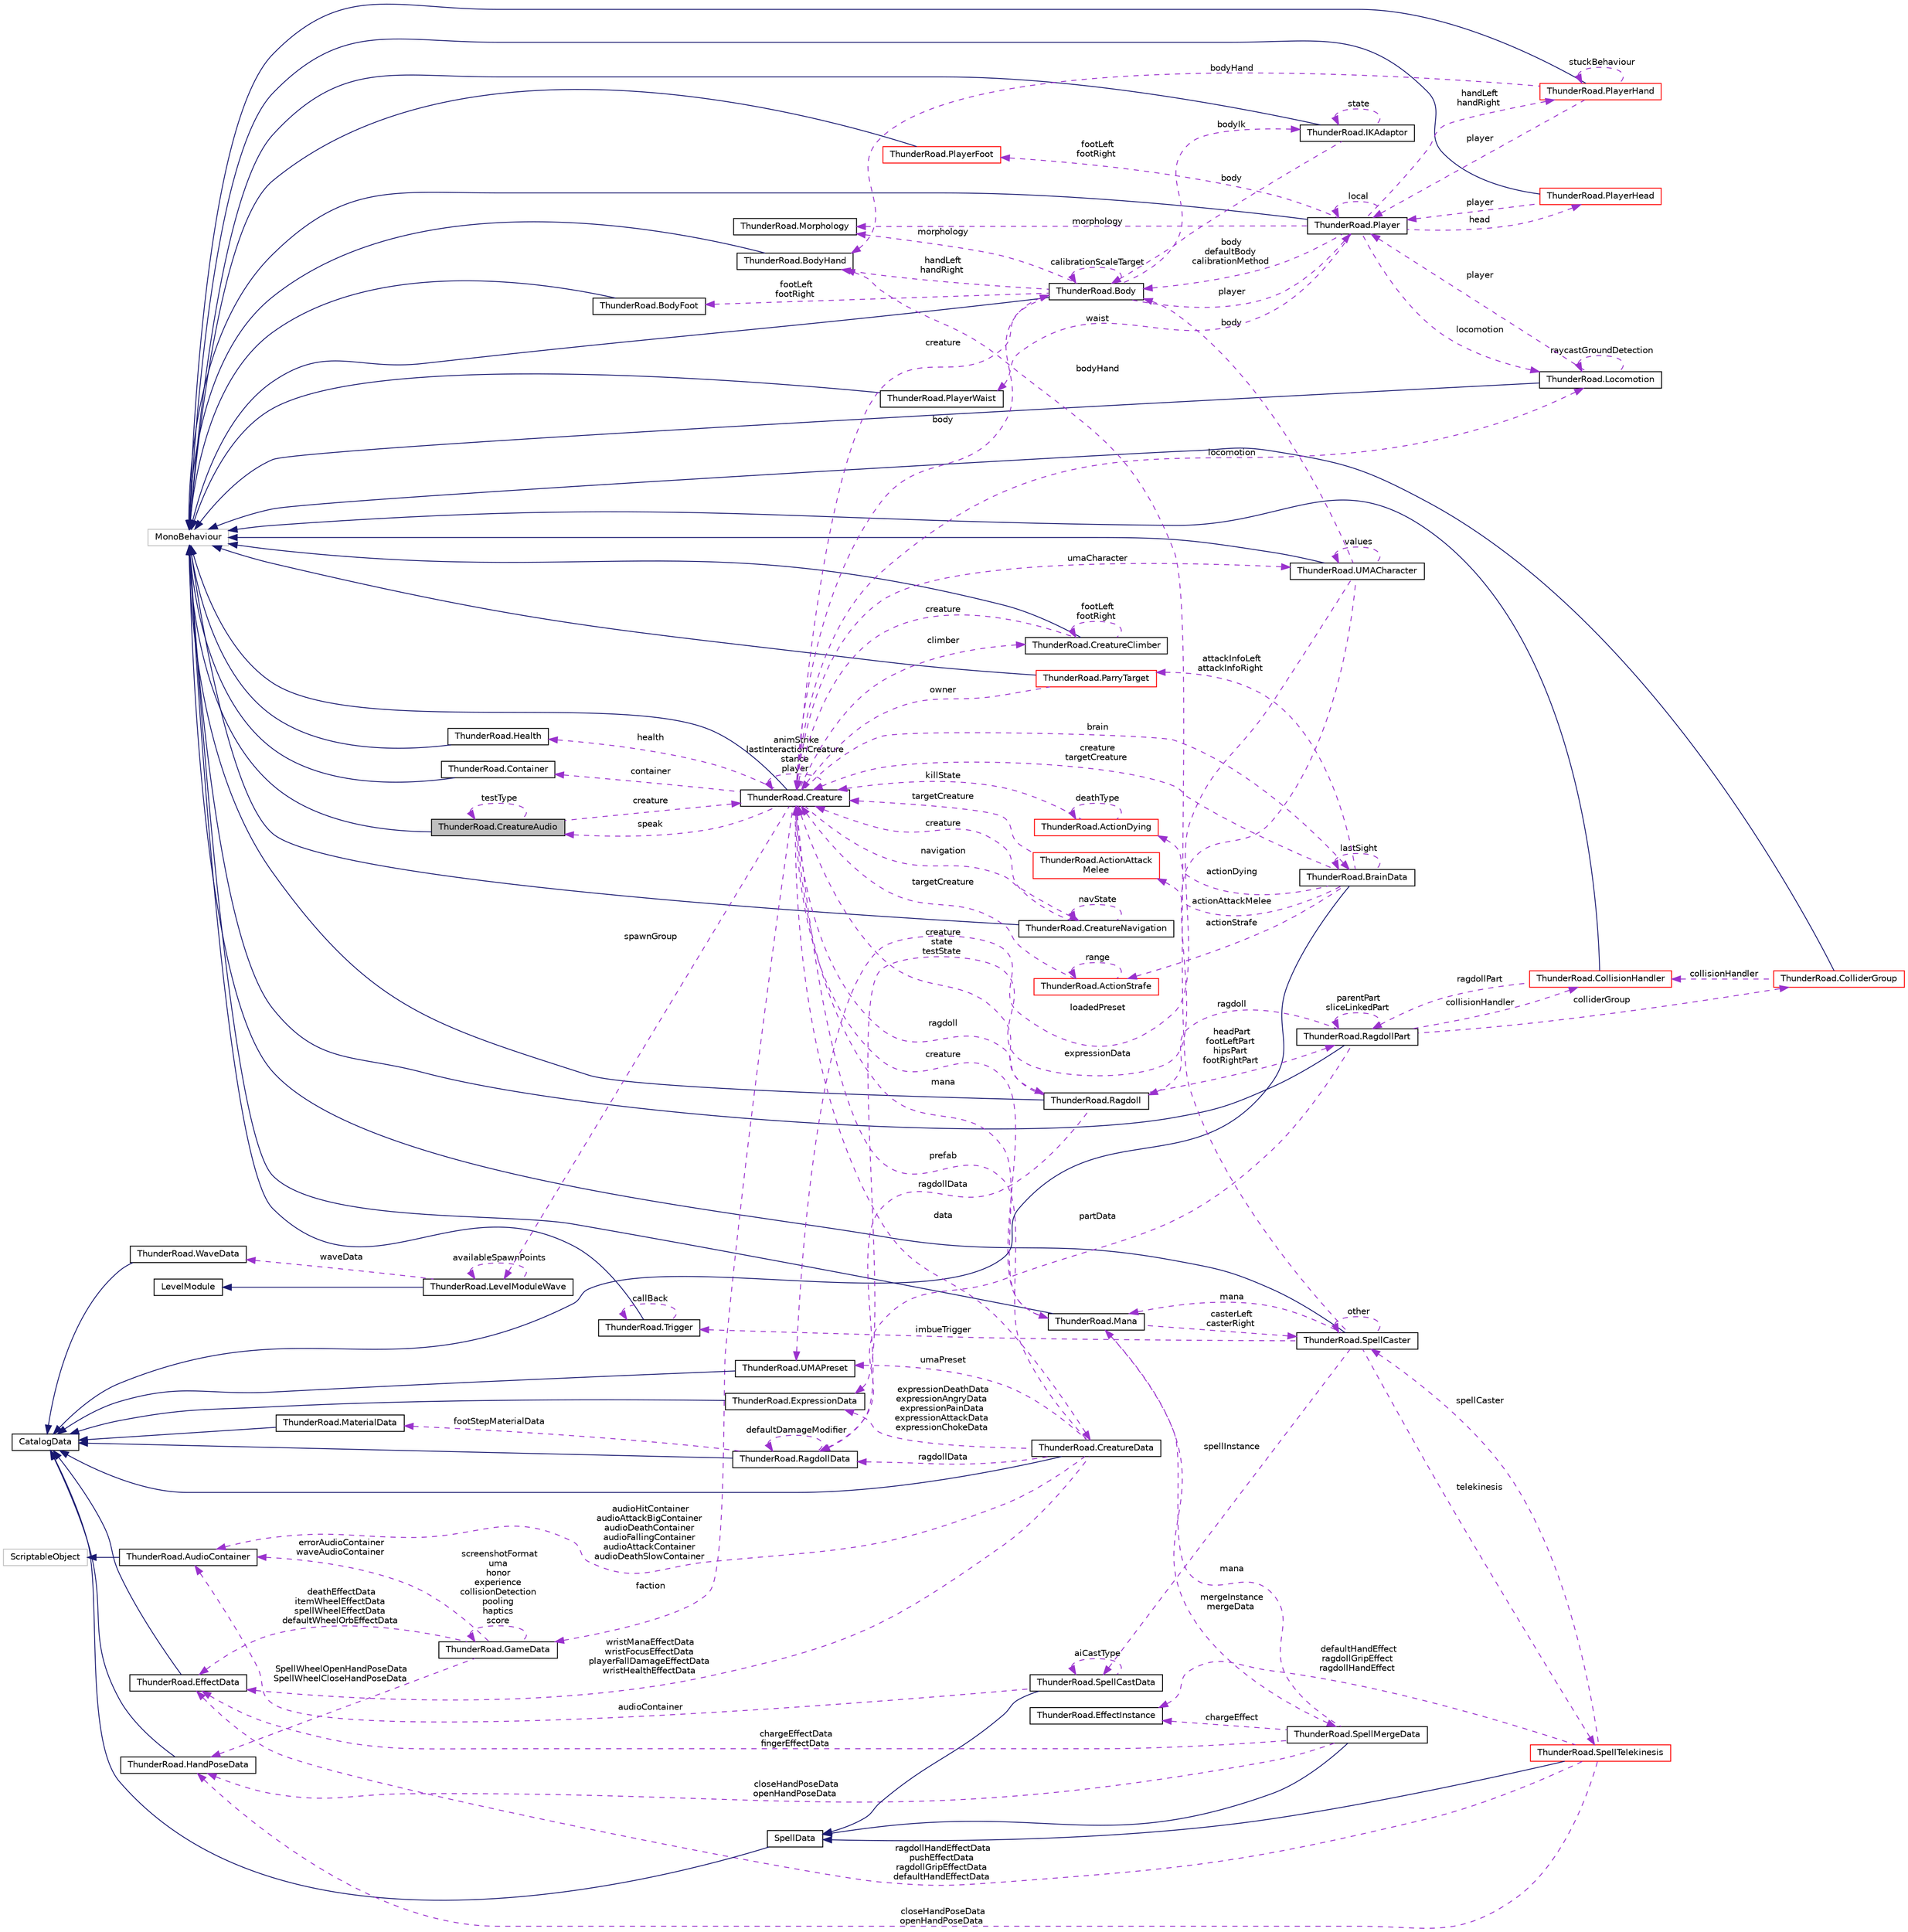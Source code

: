 digraph "ThunderRoad.CreatureAudio"
{
 // LATEX_PDF_SIZE
  edge [fontname="Helvetica",fontsize="10",labelfontname="Helvetica",labelfontsize="10"];
  node [fontname="Helvetica",fontsize="10",shape=record];
  rankdir="LR";
  Node1 [label="ThunderRoad.CreatureAudio",height=0.2,width=0.4,color="black", fillcolor="grey75", style="filled", fontcolor="black",tooltip="Class CreatureAudio. Implements the UnityEngine.MonoBehaviour"];
  Node2 -> Node1 [dir="back",color="midnightblue",fontsize="10",style="solid",fontname="Helvetica"];
  Node2 [label="MonoBehaviour",height=0.2,width=0.4,color="grey75", fillcolor="white", style="filled",tooltip=" "];
  Node1 -> Node1 [dir="back",color="darkorchid3",fontsize="10",style="dashed",label=" testType" ,fontname="Helvetica"];
  Node3 -> Node1 [dir="back",color="darkorchid3",fontsize="10",style="dashed",label=" creature" ,fontname="Helvetica"];
  Node3 [label="ThunderRoad.Creature",height=0.2,width=0.4,color="black", fillcolor="white", style="filled",URL="$class_thunder_road_1_1_creature.html",tooltip="Class Creature. Implements the UnityEngine.MonoBehaviour"];
  Node2 -> Node3 [dir="back",color="midnightblue",fontsize="10",style="solid",fontname="Helvetica"];
  Node4 -> Node3 [dir="back",color="darkorchid3",fontsize="10",style="dashed",label=" climber" ,fontname="Helvetica"];
  Node4 [label="ThunderRoad.CreatureClimber",height=0.2,width=0.4,color="black", fillcolor="white", style="filled",URL="$class_thunder_road_1_1_creature_climber.html",tooltip="Class CreatureClimber. Implements the UnityEngine.MonoBehaviour"];
  Node2 -> Node4 [dir="back",color="midnightblue",fontsize="10",style="solid",fontname="Helvetica"];
  Node4 -> Node4 [dir="back",color="darkorchid3",fontsize="10",style="dashed",label=" footLeft\nfootRight" ,fontname="Helvetica"];
  Node3 -> Node4 [dir="back",color="darkorchid3",fontsize="10",style="dashed",label=" creature" ,fontname="Helvetica"];
  Node5 -> Node3 [dir="back",color="darkorchid3",fontsize="10",style="dashed",label=" health" ,fontname="Helvetica"];
  Node5 [label="ThunderRoad.Health",height=0.2,width=0.4,color="black", fillcolor="white", style="filled",URL="$class_thunder_road_1_1_health.html",tooltip="Class Health. Implements the UnityEngine.MonoBehaviour"];
  Node2 -> Node5 [dir="back",color="midnightblue",fontsize="10",style="solid",fontname="Helvetica"];
  Node6 -> Node3 [dir="back",color="darkorchid3",fontsize="10",style="dashed",label=" faction" ,fontname="Helvetica"];
  Node6 [label="ThunderRoad.GameData",height=0.2,width=0.4,color="black", fillcolor="white", style="filled",URL="$class_thunder_road_1_1_game_data.html",tooltip="Class GameData."];
  Node6 -> Node6 [dir="back",color="darkorchid3",fontsize="10",style="dashed",label=" screenshotFormat\numa\nhonor\nexperience\ncollisionDetection\npooling\nhaptics\nscore" ,fontname="Helvetica"];
  Node7 -> Node6 [dir="back",color="darkorchid3",fontsize="10",style="dashed",label=" deathEffectData\nitemWheelEffectData\nspellWheelEffectData\ndefaultWheelOrbEffectData" ,fontname="Helvetica"];
  Node7 [label="ThunderRoad.EffectData",height=0.2,width=0.4,color="black", fillcolor="white", style="filled",URL="$class_thunder_road_1_1_effect_data.html",tooltip="Class EffectData. Implements the ThunderRoad.CatalogData"];
  Node8 -> Node7 [dir="back",color="midnightblue",fontsize="10",style="solid",fontname="Helvetica"];
  Node8 [label="CatalogData",height=0.2,width=0.4,color="black", fillcolor="white", style="filled",URL="$class_thunder_road_1_1_catalog_data.html",tooltip="Class CatalogData."];
  Node9 -> Node6 [dir="back",color="darkorchid3",fontsize="10",style="dashed",label=" SpellWheelOpenHandPoseData\nSpellWheelCloseHandPoseData" ,fontname="Helvetica"];
  Node9 [label="ThunderRoad.HandPoseData",height=0.2,width=0.4,color="black", fillcolor="white", style="filled",URL="$class_thunder_road_1_1_hand_pose_data.html",tooltip="Class HandPoseData. Implements the ThunderRoad.CatalogData"];
  Node8 -> Node9 [dir="back",color="midnightblue",fontsize="10",style="solid",fontname="Helvetica"];
  Node10 -> Node6 [dir="back",color="darkorchid3",fontsize="10",style="dashed",label=" errorAudioContainer\nwaveAudioContainer" ,fontname="Helvetica"];
  Node10 [label="ThunderRoad.AudioContainer",height=0.2,width=0.4,color="black", fillcolor="white", style="filled",URL="$class_thunder_road_1_1_audio_container.html",tooltip="Class AudioContainer. Implements the UnityEngine.ScriptableObject"];
  Node11 -> Node10 [dir="back",color="midnightblue",fontsize="10",style="solid",fontname="Helvetica"];
  Node11 [label="ScriptableObject",height=0.2,width=0.4,color="grey75", fillcolor="white", style="filled",tooltip=" "];
  Node12 -> Node3 [dir="back",color="darkorchid3",fontsize="10",style="dashed",label=" spawnGroup" ,fontname="Helvetica"];
  Node12 [label="ThunderRoad.LevelModuleWave",height=0.2,width=0.4,color="black", fillcolor="white", style="filled",URL="$class_thunder_road_1_1_level_module_wave.html",tooltip="Class LevelModuleWave. Implements the ThunderRoad.LevelModule"];
  Node13 -> Node12 [dir="back",color="midnightblue",fontsize="10",style="solid",fontname="Helvetica"];
  Node13 [label="LevelModule",height=0.2,width=0.4,color="black", fillcolor="white", style="filled",URL="$class_thunder_road_1_1_level_module.html",tooltip="Class LevelModule."];
  Node12 -> Node12 [dir="back",color="darkorchid3",fontsize="10",style="dashed",label=" availableSpawnPoints" ,fontname="Helvetica"];
  Node14 -> Node12 [dir="back",color="darkorchid3",fontsize="10",style="dashed",label=" waveData" ,fontname="Helvetica"];
  Node14 [label="ThunderRoad.WaveData",height=0.2,width=0.4,color="black", fillcolor="white", style="filled",URL="$class_thunder_road_1_1_wave_data.html",tooltip="Class WaveData. Implements the ThunderRoad.CatalogData"];
  Node8 -> Node14 [dir="back",color="midnightblue",fontsize="10",style="solid",fontname="Helvetica"];
  Node15 -> Node3 [dir="back",color="darkorchid3",fontsize="10",style="dashed",label=" data" ,fontname="Helvetica"];
  Node15 [label="ThunderRoad.CreatureData",height=0.2,width=0.4,color="black", fillcolor="white", style="filled",URL="$class_thunder_road_1_1_creature_data.html",tooltip="Class CreatureData. Implements the ThunderRoad.CatalogData"];
  Node8 -> Node15 [dir="back",color="midnightblue",fontsize="10",style="solid",fontname="Helvetica"];
  Node16 -> Node15 [dir="back",color="darkorchid3",fontsize="10",style="dashed",label=" ragdollData" ,fontname="Helvetica"];
  Node16 [label="ThunderRoad.RagdollData",height=0.2,width=0.4,color="black", fillcolor="white", style="filled",URL="$class_thunder_road_1_1_ragdoll_data.html",tooltip="Class RagdollData. Implements the ThunderRoad.CatalogData"];
  Node8 -> Node16 [dir="back",color="midnightblue",fontsize="10",style="solid",fontname="Helvetica"];
  Node17 -> Node16 [dir="back",color="darkorchid3",fontsize="10",style="dashed",label=" footStepMaterialData" ,fontname="Helvetica"];
  Node17 [label="ThunderRoad.MaterialData",height=0.2,width=0.4,color="black", fillcolor="white", style="filled",URL="$class_thunder_road_1_1_material_data.html",tooltip="Class MaterialData. Implements the ThunderRoad.CatalogData"];
  Node8 -> Node17 [dir="back",color="midnightblue",fontsize="10",style="solid",fontname="Helvetica"];
  Node16 -> Node16 [dir="back",color="darkorchid3",fontsize="10",style="dashed",label=" defaultDamageModifier" ,fontname="Helvetica"];
  Node7 -> Node15 [dir="back",color="darkorchid3",fontsize="10",style="dashed",label=" wristManaEffectData\nwristFocusEffectData\nplayerFallDamageEffectData\nwristHealthEffectData" ,fontname="Helvetica"];
  Node18 -> Node15 [dir="back",color="darkorchid3",fontsize="10",style="dashed",label=" umaPreset" ,fontname="Helvetica"];
  Node18 [label="ThunderRoad.UMAPreset",height=0.2,width=0.4,color="black", fillcolor="white", style="filled",URL="$class_thunder_road_1_1_u_m_a_preset.html",tooltip="Class UMAPreset. Implements the ThunderRoad.CatalogData"];
  Node8 -> Node18 [dir="back",color="midnightblue",fontsize="10",style="solid",fontname="Helvetica"];
  Node10 -> Node15 [dir="back",color="darkorchid3",fontsize="10",style="dashed",label=" audioHitContainer\naudioAttackBigContainer\naudioDeathContainer\naudioFallingContainer\naudioAttackContainer\naudioDeathSlowContainer" ,fontname="Helvetica"];
  Node19 -> Node15 [dir="back",color="darkorchid3",fontsize="10",style="dashed",label=" expressionDeathData\nexpressionAngryData\nexpressionPainData\nexpressionAttackData\nexpressionChokeData" ,fontname="Helvetica"];
  Node19 [label="ThunderRoad.ExpressionData",height=0.2,width=0.4,color="black", fillcolor="white", style="filled",URL="$class_thunder_road_1_1_expression_data.html",tooltip="Class ExpressionData. Implements the ThunderRoad.CatalogData"];
  Node8 -> Node19 [dir="back",color="midnightblue",fontsize="10",style="solid",fontname="Helvetica"];
  Node3 -> Node15 [dir="back",color="darkorchid3",fontsize="10",style="dashed",label=" prefab" ,fontname="Helvetica"];
  Node20 -> Node3 [dir="back",color="darkorchid3",fontsize="10",style="dashed",label=" locomotion" ,fontname="Helvetica"];
  Node20 [label="ThunderRoad.Locomotion",height=0.2,width=0.4,color="black", fillcolor="white", style="filled",URL="$class_thunder_road_1_1_locomotion.html",tooltip="Class Locomotion. Implements the UnityEngine.MonoBehaviour"];
  Node2 -> Node20 [dir="back",color="midnightblue",fontsize="10",style="solid",fontname="Helvetica"];
  Node21 -> Node20 [dir="back",color="darkorchid3",fontsize="10",style="dashed",label=" player" ,fontname="Helvetica"];
  Node21 [label="ThunderRoad.Player",height=0.2,width=0.4,color="black", fillcolor="white", style="filled",URL="$class_thunder_road_1_1_player.html",tooltip="Class Player. Implements the UnityEngine.MonoBehaviour"];
  Node2 -> Node21 [dir="back",color="midnightblue",fontsize="10",style="solid",fontname="Helvetica"];
  Node22 -> Node21 [dir="back",color="darkorchid3",fontsize="10",style="dashed",label=" footLeft\nfootRight" ,fontname="Helvetica"];
  Node22 [label="ThunderRoad.PlayerFoot",height=0.2,width=0.4,color="red", fillcolor="white", style="filled",URL="$class_thunder_road_1_1_player_foot.html",tooltip="Class PlayerFoot. Implements the UnityEngine.MonoBehaviour"];
  Node2 -> Node22 [dir="back",color="midnightblue",fontsize="10",style="solid",fontname="Helvetica"];
  Node21 -> Node21 [dir="back",color="darkorchid3",fontsize="10",style="dashed",label=" local" ,fontname="Helvetica"];
  Node76 -> Node21 [dir="back",color="darkorchid3",fontsize="10",style="dashed",label=" morphology" ,fontname="Helvetica"];
  Node76 [label="ThunderRoad.Morphology",height=0.2,width=0.4,color="black", fillcolor="white", style="filled",URL="$class_thunder_road_1_1_morphology.html",tooltip="Class Morphology."];
  Node20 -> Node21 [dir="back",color="darkorchid3",fontsize="10",style="dashed",label=" locomotion" ,fontname="Helvetica"];
  Node77 -> Node21 [dir="back",color="darkorchid3",fontsize="10",style="dashed",label=" head" ,fontname="Helvetica"];
  Node77 [label="ThunderRoad.PlayerHead",height=0.2,width=0.4,color="red", fillcolor="white", style="filled",URL="$class_thunder_road_1_1_player_head.html",tooltip="Class PlayerHead. Implements the UnityEngine.MonoBehaviour"];
  Node2 -> Node77 [dir="back",color="midnightblue",fontsize="10",style="solid",fontname="Helvetica"];
  Node21 -> Node77 [dir="back",color="darkorchid3",fontsize="10",style="dashed",label=" player" ,fontname="Helvetica"];
  Node78 -> Node21 [dir="back",color="darkorchid3",fontsize="10",style="dashed",label=" body\ndefaultBody\ncalibrationMethod" ,fontname="Helvetica"];
  Node78 [label="ThunderRoad.Body",height=0.2,width=0.4,color="black", fillcolor="white", style="filled",URL="$class_thunder_road_1_1_body.html",tooltip="Class Body. Implements the UnityEngine.MonoBehaviour"];
  Node2 -> Node78 [dir="back",color="midnightblue",fontsize="10",style="solid",fontname="Helvetica"];
  Node21 -> Node78 [dir="back",color="darkorchid3",fontsize="10",style="dashed",label=" player" ,fontname="Helvetica"];
  Node76 -> Node78 [dir="back",color="darkorchid3",fontsize="10",style="dashed",label=" morphology" ,fontname="Helvetica"];
  Node79 -> Node78 [dir="back",color="darkorchid3",fontsize="10",style="dashed",label=" bodyIk" ,fontname="Helvetica"];
  Node79 [label="ThunderRoad.IKAdaptor",height=0.2,width=0.4,color="black", fillcolor="white", style="filled",URL="$class_thunder_road_1_1_i_k_adaptor.html",tooltip="Class IKAdaptor. Implements the UnityEngine.MonoBehaviour"];
  Node2 -> Node79 [dir="back",color="midnightblue",fontsize="10",style="solid",fontname="Helvetica"];
  Node79 -> Node79 [dir="back",color="darkorchid3",fontsize="10",style="dashed",label=" state" ,fontname="Helvetica"];
  Node78 -> Node79 [dir="back",color="darkorchid3",fontsize="10",style="dashed",label=" body" ,fontname="Helvetica"];
  Node78 -> Node78 [dir="back",color="darkorchid3",fontsize="10",style="dashed",label=" calibrationScaleTarget" ,fontname="Helvetica"];
  Node3 -> Node78 [dir="back",color="darkorchid3",fontsize="10",style="dashed",label=" creature" ,fontname="Helvetica"];
  Node45 -> Node78 [dir="back",color="darkorchid3",fontsize="10",style="dashed",label=" handLeft\nhandRight" ,fontname="Helvetica"];
  Node45 [label="ThunderRoad.BodyHand",height=0.2,width=0.4,color="black", fillcolor="white", style="filled",URL="$class_thunder_road_1_1_body_hand.html",tooltip="Class BodyHand. Implements the UnityEngine.MonoBehaviour"];
  Node2 -> Node45 [dir="back",color="midnightblue",fontsize="10",style="solid",fontname="Helvetica"];
  Node80 -> Node78 [dir="back",color="darkorchid3",fontsize="10",style="dashed",label=" footLeft\nfootRight" ,fontname="Helvetica"];
  Node80 [label="ThunderRoad.BodyFoot",height=0.2,width=0.4,color="black", fillcolor="white", style="filled",URL="$class_thunder_road_1_1_body_foot.html",tooltip="Class BodyFoot. Implements the UnityEngine.MonoBehaviour"];
  Node2 -> Node80 [dir="back",color="midnightblue",fontsize="10",style="solid",fontname="Helvetica"];
  Node81 -> Node21 [dir="back",color="darkorchid3",fontsize="10",style="dashed",label=" waist" ,fontname="Helvetica"];
  Node81 [label="ThunderRoad.PlayerWaist",height=0.2,width=0.4,color="black", fillcolor="white", style="filled",URL="$class_thunder_road_1_1_player_waist.html",tooltip="Class PlayerWaist. Implements the UnityEngine.MonoBehaviour"];
  Node2 -> Node81 [dir="back",color="midnightblue",fontsize="10",style="solid",fontname="Helvetica"];
  Node70 -> Node21 [dir="back",color="darkorchid3",fontsize="10",style="dashed",label=" handLeft\nhandRight" ,fontname="Helvetica"];
  Node70 [label="ThunderRoad.PlayerHand",height=0.2,width=0.4,color="red", fillcolor="white", style="filled",URL="$class_thunder_road_1_1_player_hand.html",tooltip="Class PlayerHand. Implements the UnityEngine.MonoBehaviour"];
  Node2 -> Node70 [dir="back",color="midnightblue",fontsize="10",style="solid",fontname="Helvetica"];
  Node21 -> Node70 [dir="back",color="darkorchid3",fontsize="10",style="dashed",label=" player" ,fontname="Helvetica"];
  Node45 -> Node70 [dir="back",color="darkorchid3",fontsize="10",style="dashed",label=" bodyHand" ,fontname="Helvetica"];
  Node70 -> Node70 [dir="back",color="darkorchid3",fontsize="10",style="dashed",label=" stuckBehaviour" ,fontname="Helvetica"];
  Node20 -> Node20 [dir="back",color="darkorchid3",fontsize="10",style="dashed",label=" raycastGroundDetection" ,fontname="Helvetica"];
  Node49 -> Node3 [dir="back",color="darkorchid3",fontsize="10",style="dashed",label=" ragdoll" ,fontname="Helvetica"];
  Node49 [label="ThunderRoad.Ragdoll",height=0.2,width=0.4,color="black", fillcolor="white", style="filled",URL="$class_thunder_road_1_1_ragdoll.html",tooltip="Class Ragdoll. Implements the UnityEngine.MonoBehaviour"];
  Node2 -> Node49 [dir="back",color="midnightblue",fontsize="10",style="solid",fontname="Helvetica"];
  Node16 -> Node49 [dir="back",color="darkorchid3",fontsize="10",style="dashed",label=" ragdollData" ,fontname="Helvetica"];
  Node50 -> Node49 [dir="back",color="darkorchid3",fontsize="10",style="dashed",label=" headPart\nfootLeftPart\nhipsPart\nfootRightPart" ,fontname="Helvetica"];
  Node50 [label="ThunderRoad.RagdollPart",height=0.2,width=0.4,color="black", fillcolor="white", style="filled",URL="$class_thunder_road_1_1_ragdoll_part.html",tooltip="Class RagdollPart. Implements the UnityEngine.MonoBehaviour"];
  Node2 -> Node50 [dir="back",color="midnightblue",fontsize="10",style="solid",fontname="Helvetica"];
  Node51 -> Node50 [dir="back",color="darkorchid3",fontsize="10",style="dashed",label=" collisionHandler" ,fontname="Helvetica"];
  Node51 [label="ThunderRoad.CollisionHandler",height=0.2,width=0.4,color="red", fillcolor="white", style="filled",URL="$class_thunder_road_1_1_collision_handler.html",tooltip="Class CollisionHandler. Implements the UnityEngine.MonoBehaviour"];
  Node2 -> Node51 [dir="back",color="midnightblue",fontsize="10",style="solid",fontname="Helvetica"];
  Node50 -> Node51 [dir="back",color="darkorchid3",fontsize="10",style="dashed",label=" ragdollPart" ,fontname="Helvetica"];
  Node16 -> Node50 [dir="back",color="darkorchid3",fontsize="10",style="dashed",label=" partData" ,fontname="Helvetica"];
  Node50 -> Node50 [dir="back",color="darkorchid3",fontsize="10",style="dashed",label=" parentPart\nsliceLinkedPart" ,fontname="Helvetica"];
  Node49 -> Node50 [dir="back",color="darkorchid3",fontsize="10",style="dashed",label=" ragdoll" ,fontname="Helvetica"];
  Node53 -> Node50 [dir="back",color="darkorchid3",fontsize="10",style="dashed",label=" colliderGroup" ,fontname="Helvetica"];
  Node53 [label="ThunderRoad.ColliderGroup",height=0.2,width=0.4,color="red", fillcolor="white", style="filled",URL="$class_thunder_road_1_1_collider_group.html",tooltip="Class ColliderGroup. Implements the UnityEngine.MonoBehaviour"];
  Node2 -> Node53 [dir="back",color="midnightblue",fontsize="10",style="solid",fontname="Helvetica"];
  Node51 -> Node53 [dir="back",color="darkorchid3",fontsize="10",style="dashed",label=" collisionHandler" ,fontname="Helvetica"];
  Node3 -> Node49 [dir="back",color="darkorchid3",fontsize="10",style="dashed",label=" creature\nstate\ntestState" ,fontname="Helvetica"];
  Node78 -> Node3 [dir="back",color="darkorchid3",fontsize="10",style="dashed",label=" body" ,fontname="Helvetica"];
  Node1 -> Node3 [dir="back",color="darkorchid3",fontsize="10",style="dashed",label=" speak" ,fontname="Helvetica"];
  Node3 -> Node3 [dir="back",color="darkorchid3",fontsize="10",style="dashed",label=" animStrike\nlastInteractionCreature\nstance\nplayer" ,fontname="Helvetica"];
  Node42 -> Node3 [dir="back",color="darkorchid3",fontsize="10",style="dashed",label=" mana" ,fontname="Helvetica"];
  Node42 [label="ThunderRoad.Mana",height=0.2,width=0.4,color="black", fillcolor="white", style="filled",URL="$class_thunder_road_1_1_mana.html",tooltip="Class Mana. Implements the UnityEngine.MonoBehaviour"];
  Node2 -> Node42 [dir="back",color="midnightblue",fontsize="10",style="solid",fontname="Helvetica"];
  Node43 -> Node42 [dir="back",color="darkorchid3",fontsize="10",style="dashed",label=" mergeInstance\nmergeData" ,fontname="Helvetica"];
  Node43 [label="ThunderRoad.SpellMergeData",height=0.2,width=0.4,color="black", fillcolor="white", style="filled",URL="$class_thunder_road_1_1_spell_merge_data.html",tooltip="Class SpellMergeData. Implements the ThunderRoad.SpellData"];
  Node39 -> Node43 [dir="back",color="midnightblue",fontsize="10",style="solid",fontname="Helvetica"];
  Node39 [label="SpellData",height=0.2,width=0.4,color="black", fillcolor="white", style="filled",URL="$class_thunder_road_1_1_spell_data.html",tooltip="Class SpellData. Implements the ThunderRoad.CatalogData"];
  Node8 -> Node39 [dir="back",color="midnightblue",fontsize="10",style="solid",fontname="Helvetica"];
  Node7 -> Node43 [dir="back",color="darkorchid3",fontsize="10",style="dashed",label=" chargeEffectData\nfingerEffectData" ,fontname="Helvetica"];
  Node9 -> Node43 [dir="back",color="darkorchid3",fontsize="10",style="dashed",label=" closeHandPoseData\nopenHandPoseData" ,fontname="Helvetica"];
  Node42 -> Node43 [dir="back",color="darkorchid3",fontsize="10",style="dashed",label=" mana" ,fontname="Helvetica"];
  Node40 -> Node43 [dir="back",color="darkorchid3",fontsize="10",style="dashed",label=" chargeEffect" ,fontname="Helvetica"];
  Node40 [label="ThunderRoad.EffectInstance",height=0.2,width=0.4,color="black", fillcolor="white", style="filled",URL="$class_thunder_road_1_1_effect_instance.html",tooltip="Class EffectInstance."];
  Node37 -> Node42 [dir="back",color="darkorchid3",fontsize="10",style="dashed",label=" casterLeft\ncasterRight" ,fontname="Helvetica"];
  Node37 [label="ThunderRoad.SpellCaster",height=0.2,width=0.4,color="black", fillcolor="white", style="filled",URL="$class_thunder_road_1_1_spell_caster.html",tooltip="Class SpellCaster. Implements the UnityEngine.MonoBehaviour"];
  Node2 -> Node37 [dir="back",color="midnightblue",fontsize="10",style="solid",fontname="Helvetica"];
  Node38 -> Node37 [dir="back",color="darkorchid3",fontsize="10",style="dashed",label=" telekinesis" ,fontname="Helvetica"];
  Node38 [label="ThunderRoad.SpellTelekinesis",height=0.2,width=0.4,color="red", fillcolor="white", style="filled",URL="$class_thunder_road_1_1_spell_telekinesis.html",tooltip="Class SpellTelekinesis. Implements the ThunderRoad.SpellData"];
  Node39 -> Node38 [dir="back",color="midnightblue",fontsize="10",style="solid",fontname="Helvetica"];
  Node7 -> Node38 [dir="back",color="darkorchid3",fontsize="10",style="dashed",label=" ragdollHandEffectData\npushEffectData\nragdollGripEffectData\ndefaultHandEffectData" ,fontname="Helvetica"];
  Node9 -> Node38 [dir="back",color="darkorchid3",fontsize="10",style="dashed",label=" closeHandPoseData\nopenHandPoseData" ,fontname="Helvetica"];
  Node37 -> Node38 [dir="back",color="darkorchid3",fontsize="10",style="dashed",label=" spellCaster" ,fontname="Helvetica"];
  Node40 -> Node38 [dir="back",color="darkorchid3",fontsize="10",style="dashed",label=" defaultHandEffect\nragdollGripEffect\nragdollHandEffect" ,fontname="Helvetica"];
  Node37 -> Node37 [dir="back",color="darkorchid3",fontsize="10",style="dashed",label=" other" ,fontname="Helvetica"];
  Node41 -> Node37 [dir="back",color="darkorchid3",fontsize="10",style="dashed",label=" spellInstance" ,fontname="Helvetica"];
  Node41 [label="ThunderRoad.SpellCastData",height=0.2,width=0.4,color="black", fillcolor="white", style="filled",URL="$class_thunder_road_1_1_spell_cast_data.html",tooltip="Class SpellCastData. Implements the ThunderRoad.SpellData"];
  Node39 -> Node41 [dir="back",color="midnightblue",fontsize="10",style="solid",fontname="Helvetica"];
  Node10 -> Node41 [dir="back",color="darkorchid3",fontsize="10",style="dashed",label=" audioContainer" ,fontname="Helvetica"];
  Node41 -> Node41 [dir="back",color="darkorchid3",fontsize="10",style="dashed",label=" aiCastType" ,fontname="Helvetica"];
  Node42 -> Node37 [dir="back",color="darkorchid3",fontsize="10",style="dashed",label=" mana" ,fontname="Helvetica"];
  Node44 -> Node37 [dir="back",color="darkorchid3",fontsize="10",style="dashed",label=" imbueTrigger" ,fontname="Helvetica"];
  Node44 [label="ThunderRoad.Trigger",height=0.2,width=0.4,color="black", fillcolor="white", style="filled",URL="$class_thunder_road_1_1_trigger.html",tooltip="Class Trigger. Implements the UnityEngine.MonoBehaviour"];
  Node2 -> Node44 [dir="back",color="midnightblue",fontsize="10",style="solid",fontname="Helvetica"];
  Node44 -> Node44 [dir="back",color="darkorchid3",fontsize="10",style="dashed",label=" callBack" ,fontname="Helvetica"];
  Node45 -> Node37 [dir="back",color="darkorchid3",fontsize="10",style="dashed",label=" bodyHand" ,fontname="Helvetica"];
  Node3 -> Node42 [dir="back",color="darkorchid3",fontsize="10",style="dashed",label=" creature" ,fontname="Helvetica"];
  Node82 -> Node3 [dir="back",color="darkorchid3",fontsize="10",style="dashed",label=" umaCharacter" ,fontname="Helvetica"];
  Node82 [label="ThunderRoad.UMACharacter",height=0.2,width=0.4,color="black", fillcolor="white", style="filled",URL="$class_thunder_road_1_1_u_m_a_character.html",tooltip="Class UMACharacter. Implements the UnityEngine.MonoBehaviour"];
  Node2 -> Node82 [dir="back",color="midnightblue",fontsize="10",style="solid",fontname="Helvetica"];
  Node18 -> Node82 [dir="back",color="darkorchid3",fontsize="10",style="dashed",label=" loadedPreset" ,fontname="Helvetica"];
  Node78 -> Node82 [dir="back",color="darkorchid3",fontsize="10",style="dashed",label=" body" ,fontname="Helvetica"];
  Node19 -> Node82 [dir="back",color="darkorchid3",fontsize="10",style="dashed",label=" expressionData" ,fontname="Helvetica"];
  Node82 -> Node82 [dir="back",color="darkorchid3",fontsize="10",style="dashed",label=" values" ,fontname="Helvetica"];
  Node83 -> Node3 [dir="back",color="darkorchid3",fontsize="10",style="dashed",label=" container" ,fontname="Helvetica"];
  Node83 [label="ThunderRoad.Container",height=0.2,width=0.4,color="black", fillcolor="white", style="filled",URL="$class_thunder_road_1_1_container.html",tooltip="Class Container. Implements the UnityEngine.MonoBehaviour"];
  Node2 -> Node83 [dir="back",color="midnightblue",fontsize="10",style="solid",fontname="Helvetica"];
  Node84 -> Node3 [dir="back",color="darkorchid3",fontsize="10",style="dashed",label=" brain" ,fontname="Helvetica"];
  Node84 [label="ThunderRoad.BrainData",height=0.2,width=0.4,color="black", fillcolor="white", style="filled",URL="$class_thunder_road_1_1_brain_data.html",tooltip="Class BrainData. Implements the ThunderRoad.CatalogData"];
  Node8 -> Node84 [dir="back",color="midnightblue",fontsize="10",style="solid",fontname="Helvetica"];
  Node85 -> Node84 [dir="back",color="darkorchid3",fontsize="10",style="dashed",label=" actionDying" ,fontname="Helvetica"];
  Node85 [label="ThunderRoad.ActionDying",height=0.2,width=0.4,color="red", fillcolor="white", style="filled",URL="$class_thunder_road_1_1_action_dying.html",tooltip="Class ActionDying. Implements the ThunderRoad.Action"];
  Node85 -> Node85 [dir="back",color="darkorchid3",fontsize="10",style="dashed",label=" deathType" ,fontname="Helvetica"];
  Node3 -> Node85 [dir="back",color="darkorchid3",fontsize="10",style="dashed",label=" killState" ,fontname="Helvetica"];
  Node88 -> Node84 [dir="back",color="darkorchid3",fontsize="10",style="dashed",label=" attackInfoLeft\nattackInfoRight" ,fontname="Helvetica"];
  Node88 [label="ThunderRoad.ParryTarget",height=0.2,width=0.4,color="red", fillcolor="white", style="filled",URL="$class_thunder_road_1_1_parry_target.html",tooltip="Class ParryTarget. Implements the UnityEngine.MonoBehaviour"];
  Node2 -> Node88 [dir="back",color="midnightblue",fontsize="10",style="solid",fontname="Helvetica"];
  Node3 -> Node88 [dir="back",color="darkorchid3",fontsize="10",style="dashed",label=" owner" ,fontname="Helvetica"];
  Node90 -> Node84 [dir="back",color="darkorchid3",fontsize="10",style="dashed",label=" actionAttackMelee" ,fontname="Helvetica"];
  Node90 [label="ThunderRoad.ActionAttack\lMelee",height=0.2,width=0.4,color="red", fillcolor="white", style="filled",URL="$class_thunder_road_1_1_action_attack_melee.html",tooltip="Class ActionAttackMelee. Implements the ThunderRoad.Action"];
  Node3 -> Node90 [dir="back",color="darkorchid3",fontsize="10",style="dashed",label=" targetCreature" ,fontname="Helvetica"];
  Node3 -> Node84 [dir="back",color="darkorchid3",fontsize="10",style="dashed",label=" creature\ntargetCreature" ,fontname="Helvetica"];
  Node84 -> Node84 [dir="back",color="darkorchid3",fontsize="10",style="dashed",label=" lastSight" ,fontname="Helvetica"];
  Node91 -> Node84 [dir="back",color="darkorchid3",fontsize="10",style="dashed",label=" actionStrafe" ,fontname="Helvetica"];
  Node91 [label="ThunderRoad.ActionStrafe",height=0.2,width=0.4,color="red", fillcolor="white", style="filled",URL="$class_thunder_road_1_1_action_strafe.html",tooltip="Class ActionStrafe. Implements the ThunderRoad.Action"];
  Node3 -> Node91 [dir="back",color="darkorchid3",fontsize="10",style="dashed",label=" targetCreature" ,fontname="Helvetica"];
  Node91 -> Node91 [dir="back",color="darkorchid3",fontsize="10",style="dashed",label=" range" ,fontname="Helvetica"];
  Node92 -> Node3 [dir="back",color="darkorchid3",fontsize="10",style="dashed",label=" navigation" ,fontname="Helvetica"];
  Node92 [label="ThunderRoad.CreatureNavigation",height=0.2,width=0.4,color="black", fillcolor="white", style="filled",URL="$class_thunder_road_1_1_creature_navigation.html",tooltip="Class CreatureNavigation. Implements the UnityEngine.MonoBehaviour"];
  Node2 -> Node92 [dir="back",color="midnightblue",fontsize="10",style="solid",fontname="Helvetica"];
  Node3 -> Node92 [dir="back",color="darkorchid3",fontsize="10",style="dashed",label=" creature" ,fontname="Helvetica"];
  Node92 -> Node92 [dir="back",color="darkorchid3",fontsize="10",style="dashed",label=" navState" ,fontname="Helvetica"];
}
